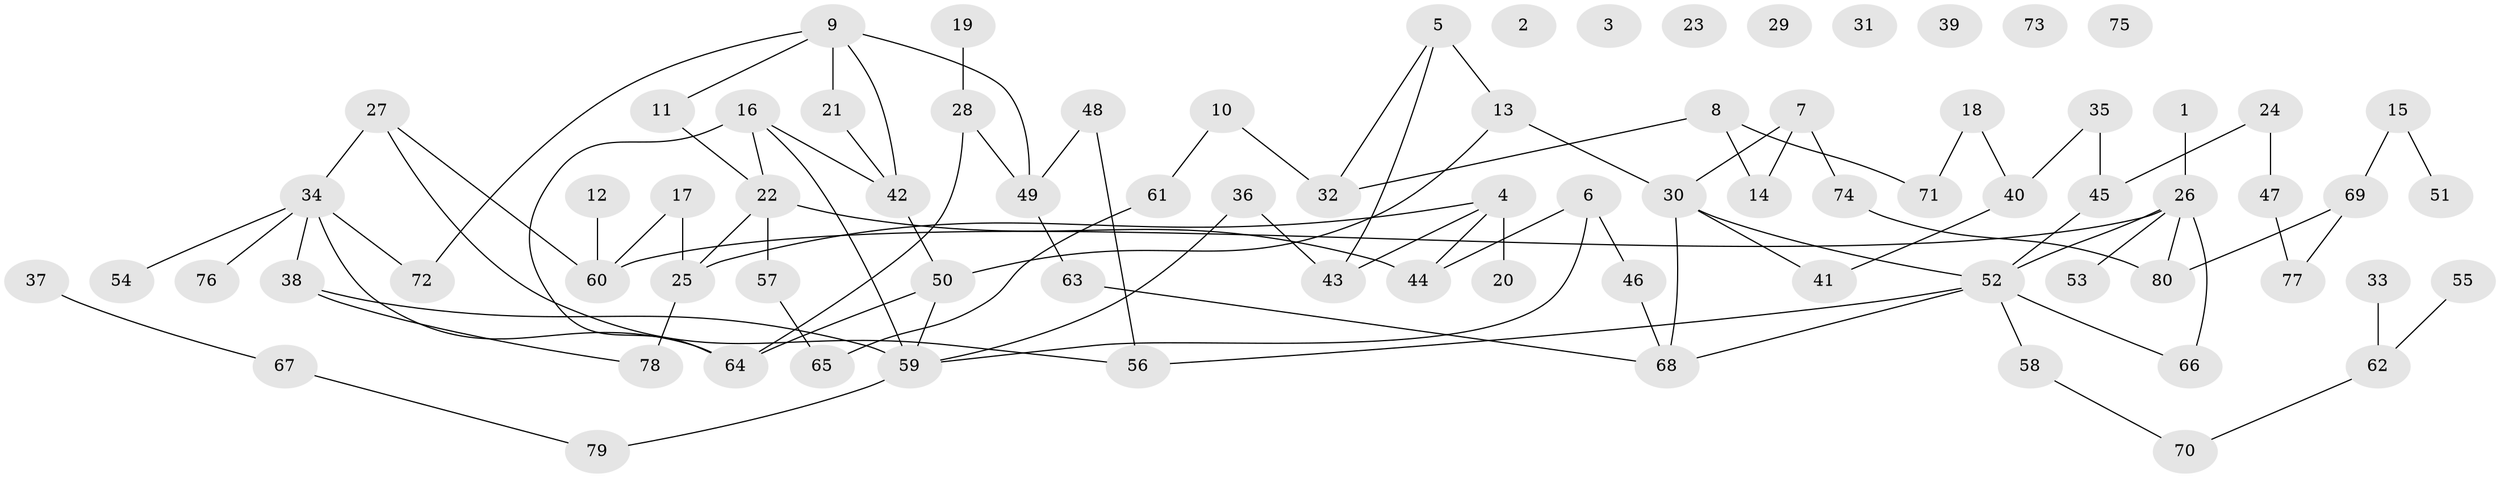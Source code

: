 // coarse degree distribution, {1: 0.14545454545454545, 0: 0.14545454545454545, 3: 0.2545454545454545, 4: 0.05454545454545454, 6: 0.05454545454545454, 5: 0.10909090909090909, 2: 0.21818181818181817, 8: 0.01818181818181818}
// Generated by graph-tools (version 1.1) at 2025/41/03/06/25 10:41:22]
// undirected, 80 vertices, 97 edges
graph export_dot {
graph [start="1"]
  node [color=gray90,style=filled];
  1;
  2;
  3;
  4;
  5;
  6;
  7;
  8;
  9;
  10;
  11;
  12;
  13;
  14;
  15;
  16;
  17;
  18;
  19;
  20;
  21;
  22;
  23;
  24;
  25;
  26;
  27;
  28;
  29;
  30;
  31;
  32;
  33;
  34;
  35;
  36;
  37;
  38;
  39;
  40;
  41;
  42;
  43;
  44;
  45;
  46;
  47;
  48;
  49;
  50;
  51;
  52;
  53;
  54;
  55;
  56;
  57;
  58;
  59;
  60;
  61;
  62;
  63;
  64;
  65;
  66;
  67;
  68;
  69;
  70;
  71;
  72;
  73;
  74;
  75;
  76;
  77;
  78;
  79;
  80;
  1 -- 26;
  4 -- 20;
  4 -- 25;
  4 -- 43;
  4 -- 44;
  5 -- 13;
  5 -- 32;
  5 -- 43;
  6 -- 44;
  6 -- 46;
  6 -- 59;
  7 -- 14;
  7 -- 30;
  7 -- 74;
  8 -- 14;
  8 -- 32;
  8 -- 71;
  9 -- 11;
  9 -- 21;
  9 -- 42;
  9 -- 49;
  9 -- 72;
  10 -- 32;
  10 -- 61;
  11 -- 22;
  12 -- 60;
  13 -- 30;
  13 -- 50;
  15 -- 51;
  15 -- 69;
  16 -- 22;
  16 -- 42;
  16 -- 59;
  16 -- 64;
  17 -- 25;
  17 -- 60;
  18 -- 40;
  18 -- 71;
  19 -- 28;
  21 -- 42;
  22 -- 25;
  22 -- 44;
  22 -- 57;
  24 -- 45;
  24 -- 47;
  25 -- 78;
  26 -- 52;
  26 -- 53;
  26 -- 60;
  26 -- 66;
  26 -- 80;
  27 -- 34;
  27 -- 56;
  27 -- 60;
  28 -- 49;
  28 -- 64;
  30 -- 41;
  30 -- 52;
  30 -- 68;
  33 -- 62;
  34 -- 38;
  34 -- 54;
  34 -- 64;
  34 -- 72;
  34 -- 76;
  35 -- 40;
  35 -- 45;
  36 -- 43;
  36 -- 59;
  37 -- 67;
  38 -- 59;
  38 -- 78;
  40 -- 41;
  42 -- 50;
  45 -- 52;
  46 -- 68;
  47 -- 77;
  48 -- 49;
  48 -- 56;
  49 -- 63;
  50 -- 59;
  50 -- 64;
  52 -- 56;
  52 -- 58;
  52 -- 66;
  52 -- 68;
  55 -- 62;
  57 -- 65;
  58 -- 70;
  59 -- 79;
  61 -- 65;
  62 -- 70;
  63 -- 68;
  67 -- 79;
  69 -- 77;
  69 -- 80;
  74 -- 80;
}
